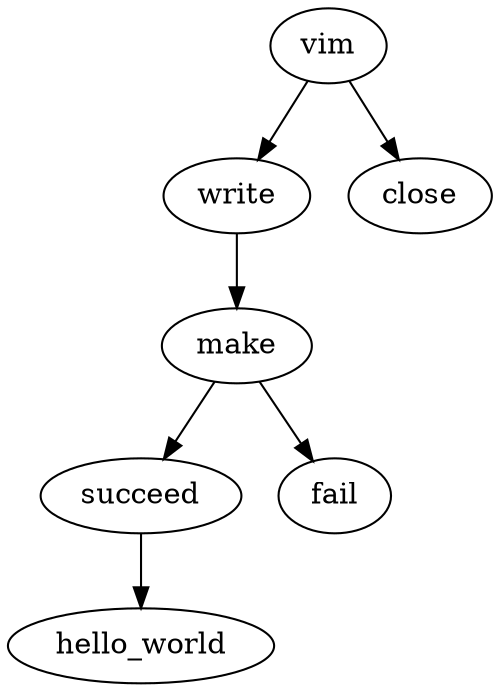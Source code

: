 digraph G {
    vim -> write -> make -> succeed -> hello_world;
    vim -> close;
    make -> fail;
}

